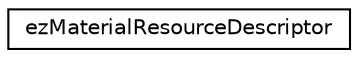 digraph "Graphical Class Hierarchy"
{
 // LATEX_PDF_SIZE
  edge [fontname="Helvetica",fontsize="10",labelfontname="Helvetica",labelfontsize="10"];
  node [fontname="Helvetica",fontsize="10",shape=record];
  rankdir="LR";
  Node0 [label="ezMaterialResourceDescriptor",height=0.2,width=0.4,color="black", fillcolor="white", style="filled",URL="$d8/dbd/structez_material_resource_descriptor.htm",tooltip=" "];
}
